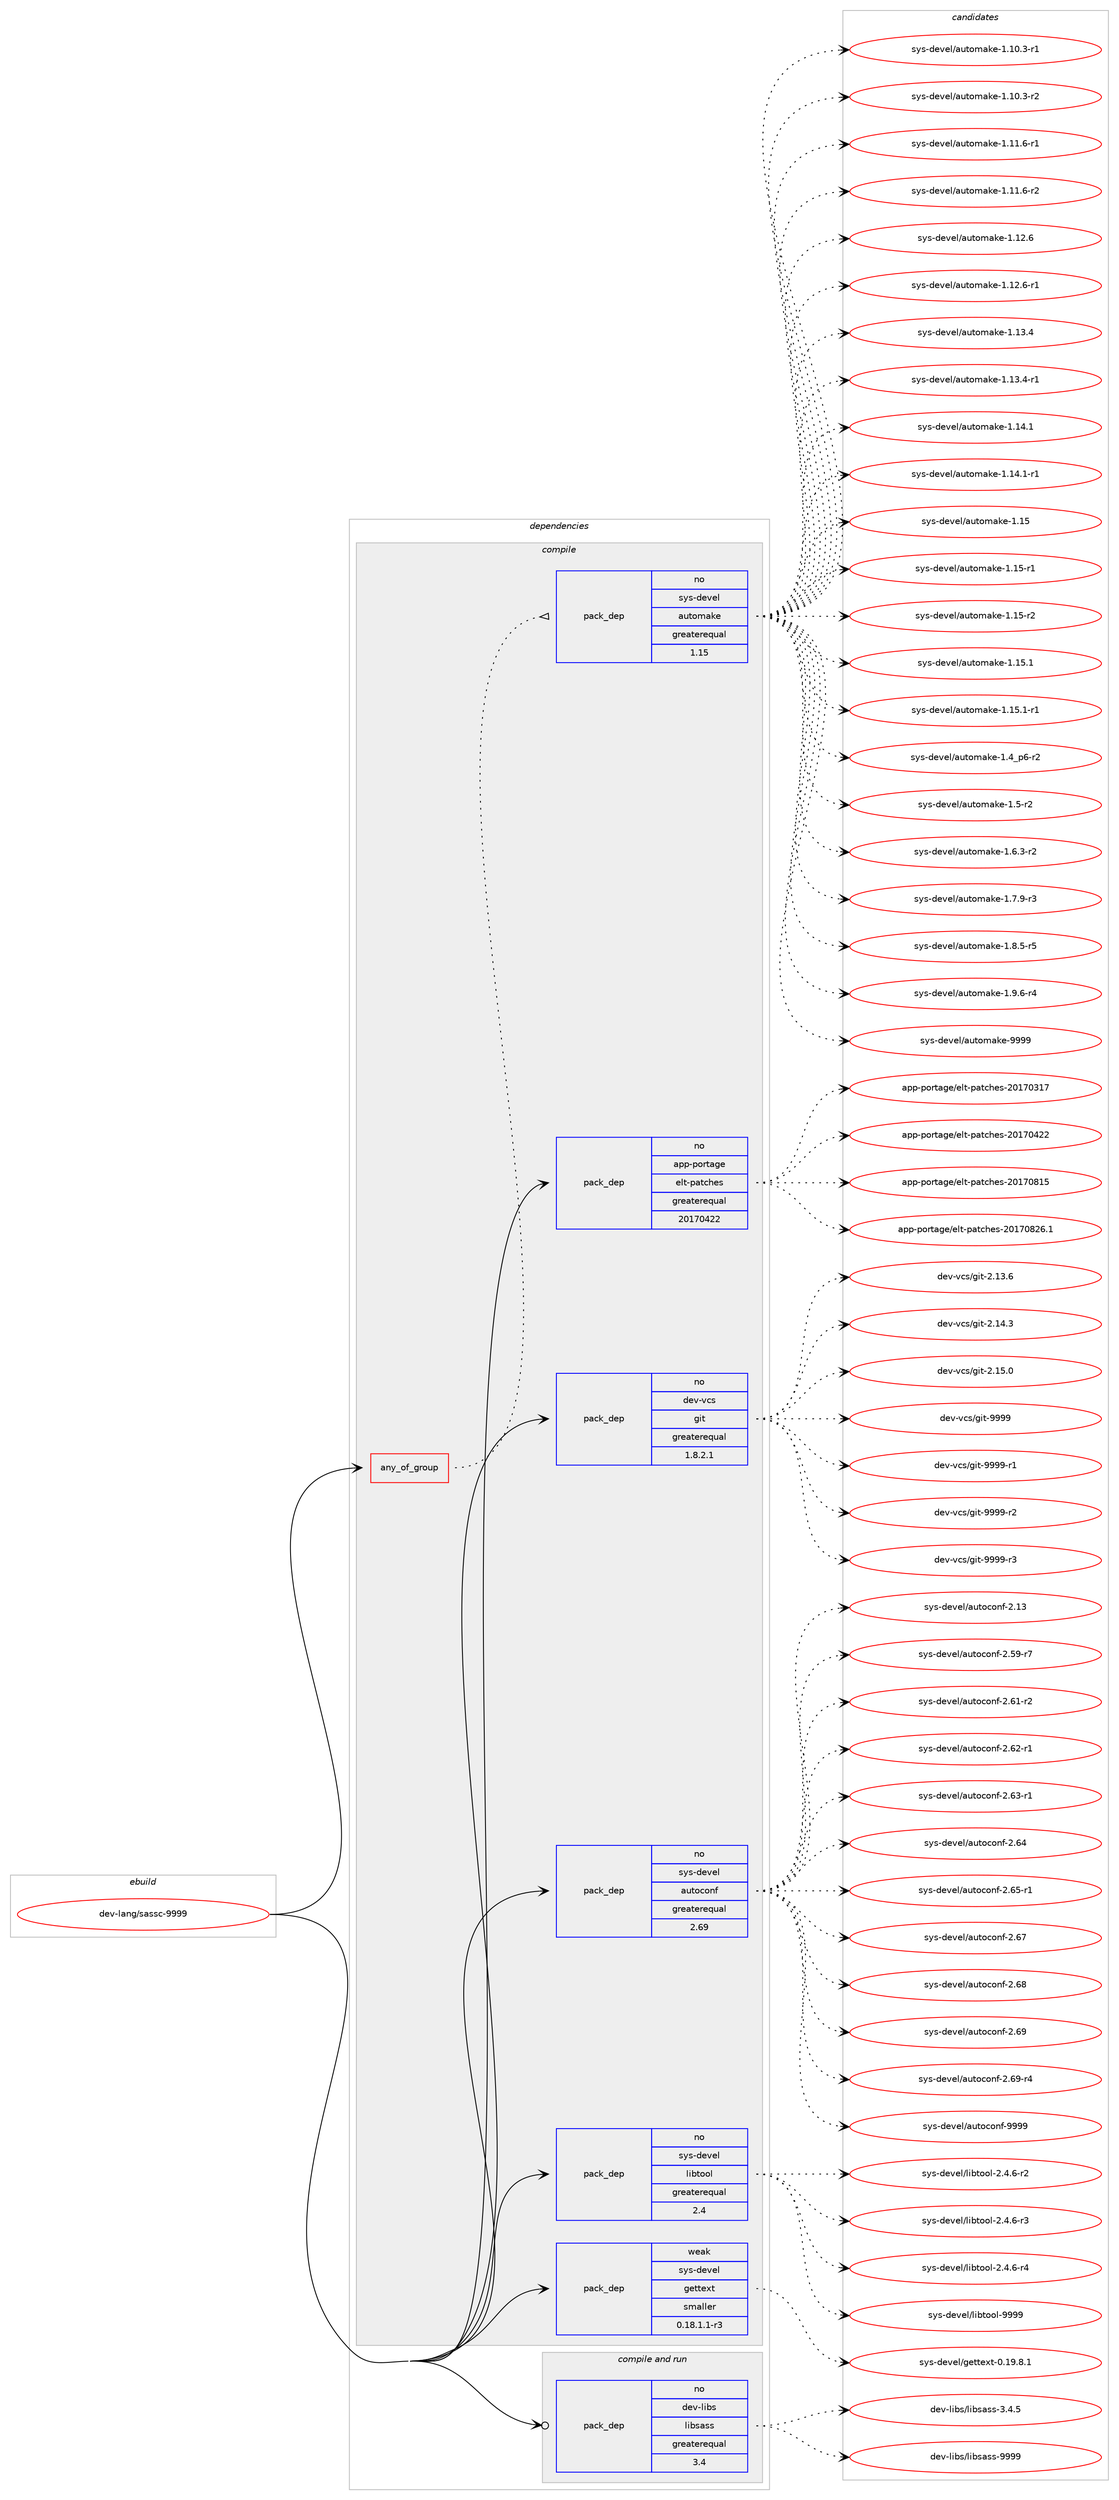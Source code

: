 digraph prolog {

# *************
# Graph options
# *************

newrank=true;
concentrate=true;
compound=true;
graph [rankdir=LR,fontname=Helvetica,fontsize=10,ranksep=1.5];#, ranksep=2.5, nodesep=0.2];
edge  [arrowhead=vee];
node  [fontname=Helvetica,fontsize=10];

# **********
# The ebuild
# **********

subgraph cluster_leftcol {
color=gray;
rank=same;
label=<<i>ebuild</i>>;
id [label="dev-lang/sassc-9999", color=red, width=4, href="../dev-lang/sassc-9999.svg"];
}

# ****************
# The dependencies
# ****************

subgraph cluster_midcol {
color=gray;
label=<<i>dependencies</i>>;
subgraph cluster_compile {
fillcolor="#eeeeee";
style=filled;
label=<<i>compile</i>>;
subgraph any3121 {
dependency109405 [label=<<TABLE BORDER="0" CELLBORDER="1" CELLSPACING="0" CELLPADDING="4"><TR><TD CELLPADDING="10">any_of_group</TD></TR></TABLE>>, shape=none, color=red];subgraph pack82576 {
dependency109406 [label=<<TABLE BORDER="0" CELLBORDER="1" CELLSPACING="0" CELLPADDING="4" WIDTH="220"><TR><TD ROWSPAN="6" CELLPADDING="30">pack_dep</TD></TR><TR><TD WIDTH="110">no</TD></TR><TR><TD>sys-devel</TD></TR><TR><TD>automake</TD></TR><TR><TD>greaterequal</TD></TR><TR><TD>1.15</TD></TR></TABLE>>, shape=none, color=blue];
}
dependency109405:e -> dependency109406:w [weight=20,style="dotted",arrowhead="oinv"];
}
id:e -> dependency109405:w [weight=20,style="solid",arrowhead="vee"];
subgraph pack82577 {
dependency109407 [label=<<TABLE BORDER="0" CELLBORDER="1" CELLSPACING="0" CELLPADDING="4" WIDTH="220"><TR><TD ROWSPAN="6" CELLPADDING="30">pack_dep</TD></TR><TR><TD WIDTH="110">no</TD></TR><TR><TD>app-portage</TD></TR><TR><TD>elt-patches</TD></TR><TR><TD>greaterequal</TD></TR><TR><TD>20170422</TD></TR></TABLE>>, shape=none, color=blue];
}
id:e -> dependency109407:w [weight=20,style="solid",arrowhead="vee"];
subgraph pack82578 {
dependency109408 [label=<<TABLE BORDER="0" CELLBORDER="1" CELLSPACING="0" CELLPADDING="4" WIDTH="220"><TR><TD ROWSPAN="6" CELLPADDING="30">pack_dep</TD></TR><TR><TD WIDTH="110">no</TD></TR><TR><TD>dev-vcs</TD></TR><TR><TD>git</TD></TR><TR><TD>greaterequal</TD></TR><TR><TD>1.8.2.1</TD></TR></TABLE>>, shape=none, color=blue];
}
id:e -> dependency109408:w [weight=20,style="solid",arrowhead="vee"];
subgraph pack82579 {
dependency109409 [label=<<TABLE BORDER="0" CELLBORDER="1" CELLSPACING="0" CELLPADDING="4" WIDTH="220"><TR><TD ROWSPAN="6" CELLPADDING="30">pack_dep</TD></TR><TR><TD WIDTH="110">no</TD></TR><TR><TD>sys-devel</TD></TR><TR><TD>autoconf</TD></TR><TR><TD>greaterequal</TD></TR><TR><TD>2.69</TD></TR></TABLE>>, shape=none, color=blue];
}
id:e -> dependency109409:w [weight=20,style="solid",arrowhead="vee"];
subgraph pack82580 {
dependency109410 [label=<<TABLE BORDER="0" CELLBORDER="1" CELLSPACING="0" CELLPADDING="4" WIDTH="220"><TR><TD ROWSPAN="6" CELLPADDING="30">pack_dep</TD></TR><TR><TD WIDTH="110">no</TD></TR><TR><TD>sys-devel</TD></TR><TR><TD>libtool</TD></TR><TR><TD>greaterequal</TD></TR><TR><TD>2.4</TD></TR></TABLE>>, shape=none, color=blue];
}
id:e -> dependency109410:w [weight=20,style="solid",arrowhead="vee"];
subgraph pack82581 {
dependency109411 [label=<<TABLE BORDER="0" CELLBORDER="1" CELLSPACING="0" CELLPADDING="4" WIDTH="220"><TR><TD ROWSPAN="6" CELLPADDING="30">pack_dep</TD></TR><TR><TD WIDTH="110">weak</TD></TR><TR><TD>sys-devel</TD></TR><TR><TD>gettext</TD></TR><TR><TD>smaller</TD></TR><TR><TD>0.18.1.1-r3</TD></TR></TABLE>>, shape=none, color=blue];
}
id:e -> dependency109411:w [weight=20,style="solid",arrowhead="vee"];
}
subgraph cluster_compileandrun {
fillcolor="#eeeeee";
style=filled;
label=<<i>compile and run</i>>;
subgraph pack82582 {
dependency109412 [label=<<TABLE BORDER="0" CELLBORDER="1" CELLSPACING="0" CELLPADDING="4" WIDTH="220"><TR><TD ROWSPAN="6" CELLPADDING="30">pack_dep</TD></TR><TR><TD WIDTH="110">no</TD></TR><TR><TD>dev-libs</TD></TR><TR><TD>libsass</TD></TR><TR><TD>greaterequal</TD></TR><TR><TD>3.4</TD></TR></TABLE>>, shape=none, color=blue];
}
id:e -> dependency109412:w [weight=20,style="solid",arrowhead="odotvee"];
}
subgraph cluster_run {
fillcolor="#eeeeee";
style=filled;
label=<<i>run</i>>;
}
}

# **************
# The candidates
# **************

subgraph cluster_choices {
rank=same;
color=gray;
label=<<i>candidates</i>>;

subgraph choice82576 {
color=black;
nodesep=1;
choice11512111545100101118101108479711711611110997107101454946494846514511449 [label="sys-devel/automake-1.10.3-r1", color=red, width=4,href="../sys-devel/automake-1.10.3-r1.svg"];
choice11512111545100101118101108479711711611110997107101454946494846514511450 [label="sys-devel/automake-1.10.3-r2", color=red, width=4,href="../sys-devel/automake-1.10.3-r2.svg"];
choice11512111545100101118101108479711711611110997107101454946494946544511449 [label="sys-devel/automake-1.11.6-r1", color=red, width=4,href="../sys-devel/automake-1.11.6-r1.svg"];
choice11512111545100101118101108479711711611110997107101454946494946544511450 [label="sys-devel/automake-1.11.6-r2", color=red, width=4,href="../sys-devel/automake-1.11.6-r2.svg"];
choice1151211154510010111810110847971171161111099710710145494649504654 [label="sys-devel/automake-1.12.6", color=red, width=4,href="../sys-devel/automake-1.12.6.svg"];
choice11512111545100101118101108479711711611110997107101454946495046544511449 [label="sys-devel/automake-1.12.6-r1", color=red, width=4,href="../sys-devel/automake-1.12.6-r1.svg"];
choice1151211154510010111810110847971171161111099710710145494649514652 [label="sys-devel/automake-1.13.4", color=red, width=4,href="../sys-devel/automake-1.13.4.svg"];
choice11512111545100101118101108479711711611110997107101454946495146524511449 [label="sys-devel/automake-1.13.4-r1", color=red, width=4,href="../sys-devel/automake-1.13.4-r1.svg"];
choice1151211154510010111810110847971171161111099710710145494649524649 [label="sys-devel/automake-1.14.1", color=red, width=4,href="../sys-devel/automake-1.14.1.svg"];
choice11512111545100101118101108479711711611110997107101454946495246494511449 [label="sys-devel/automake-1.14.1-r1", color=red, width=4,href="../sys-devel/automake-1.14.1-r1.svg"];
choice115121115451001011181011084797117116111109971071014549464953 [label="sys-devel/automake-1.15", color=red, width=4,href="../sys-devel/automake-1.15.svg"];
choice1151211154510010111810110847971171161111099710710145494649534511449 [label="sys-devel/automake-1.15-r1", color=red, width=4,href="../sys-devel/automake-1.15-r1.svg"];
choice1151211154510010111810110847971171161111099710710145494649534511450 [label="sys-devel/automake-1.15-r2", color=red, width=4,href="../sys-devel/automake-1.15-r2.svg"];
choice1151211154510010111810110847971171161111099710710145494649534649 [label="sys-devel/automake-1.15.1", color=red, width=4,href="../sys-devel/automake-1.15.1.svg"];
choice11512111545100101118101108479711711611110997107101454946495346494511449 [label="sys-devel/automake-1.15.1-r1", color=red, width=4,href="../sys-devel/automake-1.15.1-r1.svg"];
choice115121115451001011181011084797117116111109971071014549465295112544511450 [label="sys-devel/automake-1.4_p6-r2", color=red, width=4,href="../sys-devel/automake-1.4_p6-r2.svg"];
choice11512111545100101118101108479711711611110997107101454946534511450 [label="sys-devel/automake-1.5-r2", color=red, width=4,href="../sys-devel/automake-1.5-r2.svg"];
choice115121115451001011181011084797117116111109971071014549465446514511450 [label="sys-devel/automake-1.6.3-r2", color=red, width=4,href="../sys-devel/automake-1.6.3-r2.svg"];
choice115121115451001011181011084797117116111109971071014549465546574511451 [label="sys-devel/automake-1.7.9-r3", color=red, width=4,href="../sys-devel/automake-1.7.9-r3.svg"];
choice115121115451001011181011084797117116111109971071014549465646534511453 [label="sys-devel/automake-1.8.5-r5", color=red, width=4,href="../sys-devel/automake-1.8.5-r5.svg"];
choice115121115451001011181011084797117116111109971071014549465746544511452 [label="sys-devel/automake-1.9.6-r4", color=red, width=4,href="../sys-devel/automake-1.9.6-r4.svg"];
choice115121115451001011181011084797117116111109971071014557575757 [label="sys-devel/automake-9999", color=red, width=4,href="../sys-devel/automake-9999.svg"];
dependency109406:e -> choice11512111545100101118101108479711711611110997107101454946494846514511449:w [style=dotted,weight="100"];
dependency109406:e -> choice11512111545100101118101108479711711611110997107101454946494846514511450:w [style=dotted,weight="100"];
dependency109406:e -> choice11512111545100101118101108479711711611110997107101454946494946544511449:w [style=dotted,weight="100"];
dependency109406:e -> choice11512111545100101118101108479711711611110997107101454946494946544511450:w [style=dotted,weight="100"];
dependency109406:e -> choice1151211154510010111810110847971171161111099710710145494649504654:w [style=dotted,weight="100"];
dependency109406:e -> choice11512111545100101118101108479711711611110997107101454946495046544511449:w [style=dotted,weight="100"];
dependency109406:e -> choice1151211154510010111810110847971171161111099710710145494649514652:w [style=dotted,weight="100"];
dependency109406:e -> choice11512111545100101118101108479711711611110997107101454946495146524511449:w [style=dotted,weight="100"];
dependency109406:e -> choice1151211154510010111810110847971171161111099710710145494649524649:w [style=dotted,weight="100"];
dependency109406:e -> choice11512111545100101118101108479711711611110997107101454946495246494511449:w [style=dotted,weight="100"];
dependency109406:e -> choice115121115451001011181011084797117116111109971071014549464953:w [style=dotted,weight="100"];
dependency109406:e -> choice1151211154510010111810110847971171161111099710710145494649534511449:w [style=dotted,weight="100"];
dependency109406:e -> choice1151211154510010111810110847971171161111099710710145494649534511450:w [style=dotted,weight="100"];
dependency109406:e -> choice1151211154510010111810110847971171161111099710710145494649534649:w [style=dotted,weight="100"];
dependency109406:e -> choice11512111545100101118101108479711711611110997107101454946495346494511449:w [style=dotted,weight="100"];
dependency109406:e -> choice115121115451001011181011084797117116111109971071014549465295112544511450:w [style=dotted,weight="100"];
dependency109406:e -> choice11512111545100101118101108479711711611110997107101454946534511450:w [style=dotted,weight="100"];
dependency109406:e -> choice115121115451001011181011084797117116111109971071014549465446514511450:w [style=dotted,weight="100"];
dependency109406:e -> choice115121115451001011181011084797117116111109971071014549465546574511451:w [style=dotted,weight="100"];
dependency109406:e -> choice115121115451001011181011084797117116111109971071014549465646534511453:w [style=dotted,weight="100"];
dependency109406:e -> choice115121115451001011181011084797117116111109971071014549465746544511452:w [style=dotted,weight="100"];
dependency109406:e -> choice115121115451001011181011084797117116111109971071014557575757:w [style=dotted,weight="100"];
}
subgraph choice82577 {
color=black;
nodesep=1;
choice97112112451121111141169710310147101108116451129711699104101115455048495548514955 [label="app-portage/elt-patches-20170317", color=red, width=4,href="../app-portage/elt-patches-20170317.svg"];
choice97112112451121111141169710310147101108116451129711699104101115455048495548525050 [label="app-portage/elt-patches-20170422", color=red, width=4,href="../app-portage/elt-patches-20170422.svg"];
choice97112112451121111141169710310147101108116451129711699104101115455048495548564953 [label="app-portage/elt-patches-20170815", color=red, width=4,href="../app-portage/elt-patches-20170815.svg"];
choice971121124511211111411697103101471011081164511297116991041011154550484955485650544649 [label="app-portage/elt-patches-20170826.1", color=red, width=4,href="../app-portage/elt-patches-20170826.1.svg"];
dependency109407:e -> choice97112112451121111141169710310147101108116451129711699104101115455048495548514955:w [style=dotted,weight="100"];
dependency109407:e -> choice97112112451121111141169710310147101108116451129711699104101115455048495548525050:w [style=dotted,weight="100"];
dependency109407:e -> choice97112112451121111141169710310147101108116451129711699104101115455048495548564953:w [style=dotted,weight="100"];
dependency109407:e -> choice971121124511211111411697103101471011081164511297116991041011154550484955485650544649:w [style=dotted,weight="100"];
}
subgraph choice82578 {
color=black;
nodesep=1;
choice10010111845118991154710310511645504649514654 [label="dev-vcs/git-2.13.6", color=red, width=4,href="../dev-vcs/git-2.13.6.svg"];
choice10010111845118991154710310511645504649524651 [label="dev-vcs/git-2.14.3", color=red, width=4,href="../dev-vcs/git-2.14.3.svg"];
choice10010111845118991154710310511645504649534648 [label="dev-vcs/git-2.15.0", color=red, width=4,href="../dev-vcs/git-2.15.0.svg"];
choice1001011184511899115471031051164557575757 [label="dev-vcs/git-9999", color=red, width=4,href="../dev-vcs/git-9999.svg"];
choice10010111845118991154710310511645575757574511449 [label="dev-vcs/git-9999-r1", color=red, width=4,href="../dev-vcs/git-9999-r1.svg"];
choice10010111845118991154710310511645575757574511450 [label="dev-vcs/git-9999-r2", color=red, width=4,href="../dev-vcs/git-9999-r2.svg"];
choice10010111845118991154710310511645575757574511451 [label="dev-vcs/git-9999-r3", color=red, width=4,href="../dev-vcs/git-9999-r3.svg"];
dependency109408:e -> choice10010111845118991154710310511645504649514654:w [style=dotted,weight="100"];
dependency109408:e -> choice10010111845118991154710310511645504649524651:w [style=dotted,weight="100"];
dependency109408:e -> choice10010111845118991154710310511645504649534648:w [style=dotted,weight="100"];
dependency109408:e -> choice1001011184511899115471031051164557575757:w [style=dotted,weight="100"];
dependency109408:e -> choice10010111845118991154710310511645575757574511449:w [style=dotted,weight="100"];
dependency109408:e -> choice10010111845118991154710310511645575757574511450:w [style=dotted,weight="100"];
dependency109408:e -> choice10010111845118991154710310511645575757574511451:w [style=dotted,weight="100"];
}
subgraph choice82579 {
color=black;
nodesep=1;
choice115121115451001011181011084797117116111991111101024550464951 [label="sys-devel/autoconf-2.13", color=red, width=4,href="../sys-devel/autoconf-2.13.svg"];
choice1151211154510010111810110847971171161119911111010245504653574511455 [label="sys-devel/autoconf-2.59-r7", color=red, width=4,href="../sys-devel/autoconf-2.59-r7.svg"];
choice1151211154510010111810110847971171161119911111010245504654494511450 [label="sys-devel/autoconf-2.61-r2", color=red, width=4,href="../sys-devel/autoconf-2.61-r2.svg"];
choice1151211154510010111810110847971171161119911111010245504654504511449 [label="sys-devel/autoconf-2.62-r1", color=red, width=4,href="../sys-devel/autoconf-2.62-r1.svg"];
choice1151211154510010111810110847971171161119911111010245504654514511449 [label="sys-devel/autoconf-2.63-r1", color=red, width=4,href="../sys-devel/autoconf-2.63-r1.svg"];
choice115121115451001011181011084797117116111991111101024550465452 [label="sys-devel/autoconf-2.64", color=red, width=4,href="../sys-devel/autoconf-2.64.svg"];
choice1151211154510010111810110847971171161119911111010245504654534511449 [label="sys-devel/autoconf-2.65-r1", color=red, width=4,href="../sys-devel/autoconf-2.65-r1.svg"];
choice115121115451001011181011084797117116111991111101024550465455 [label="sys-devel/autoconf-2.67", color=red, width=4,href="../sys-devel/autoconf-2.67.svg"];
choice115121115451001011181011084797117116111991111101024550465456 [label="sys-devel/autoconf-2.68", color=red, width=4,href="../sys-devel/autoconf-2.68.svg"];
choice115121115451001011181011084797117116111991111101024550465457 [label="sys-devel/autoconf-2.69", color=red, width=4,href="../sys-devel/autoconf-2.69.svg"];
choice1151211154510010111810110847971171161119911111010245504654574511452 [label="sys-devel/autoconf-2.69-r4", color=red, width=4,href="../sys-devel/autoconf-2.69-r4.svg"];
choice115121115451001011181011084797117116111991111101024557575757 [label="sys-devel/autoconf-9999", color=red, width=4,href="../sys-devel/autoconf-9999.svg"];
dependency109409:e -> choice115121115451001011181011084797117116111991111101024550464951:w [style=dotted,weight="100"];
dependency109409:e -> choice1151211154510010111810110847971171161119911111010245504653574511455:w [style=dotted,weight="100"];
dependency109409:e -> choice1151211154510010111810110847971171161119911111010245504654494511450:w [style=dotted,weight="100"];
dependency109409:e -> choice1151211154510010111810110847971171161119911111010245504654504511449:w [style=dotted,weight="100"];
dependency109409:e -> choice1151211154510010111810110847971171161119911111010245504654514511449:w [style=dotted,weight="100"];
dependency109409:e -> choice115121115451001011181011084797117116111991111101024550465452:w [style=dotted,weight="100"];
dependency109409:e -> choice1151211154510010111810110847971171161119911111010245504654534511449:w [style=dotted,weight="100"];
dependency109409:e -> choice115121115451001011181011084797117116111991111101024550465455:w [style=dotted,weight="100"];
dependency109409:e -> choice115121115451001011181011084797117116111991111101024550465456:w [style=dotted,weight="100"];
dependency109409:e -> choice115121115451001011181011084797117116111991111101024550465457:w [style=dotted,weight="100"];
dependency109409:e -> choice1151211154510010111810110847971171161119911111010245504654574511452:w [style=dotted,weight="100"];
dependency109409:e -> choice115121115451001011181011084797117116111991111101024557575757:w [style=dotted,weight="100"];
}
subgraph choice82580 {
color=black;
nodesep=1;
choice1151211154510010111810110847108105981161111111084550465246544511450 [label="sys-devel/libtool-2.4.6-r2", color=red, width=4,href="../sys-devel/libtool-2.4.6-r2.svg"];
choice1151211154510010111810110847108105981161111111084550465246544511451 [label="sys-devel/libtool-2.4.6-r3", color=red, width=4,href="../sys-devel/libtool-2.4.6-r3.svg"];
choice1151211154510010111810110847108105981161111111084550465246544511452 [label="sys-devel/libtool-2.4.6-r4", color=red, width=4,href="../sys-devel/libtool-2.4.6-r4.svg"];
choice1151211154510010111810110847108105981161111111084557575757 [label="sys-devel/libtool-9999", color=red, width=4,href="../sys-devel/libtool-9999.svg"];
dependency109410:e -> choice1151211154510010111810110847108105981161111111084550465246544511450:w [style=dotted,weight="100"];
dependency109410:e -> choice1151211154510010111810110847108105981161111111084550465246544511451:w [style=dotted,weight="100"];
dependency109410:e -> choice1151211154510010111810110847108105981161111111084550465246544511452:w [style=dotted,weight="100"];
dependency109410:e -> choice1151211154510010111810110847108105981161111111084557575757:w [style=dotted,weight="100"];
}
subgraph choice82581 {
color=black;
nodesep=1;
choice1151211154510010111810110847103101116116101120116454846495746564649 [label="sys-devel/gettext-0.19.8.1", color=red, width=4,href="../sys-devel/gettext-0.19.8.1.svg"];
dependency109411:e -> choice1151211154510010111810110847103101116116101120116454846495746564649:w [style=dotted,weight="100"];
}
subgraph choice82582 {
color=black;
nodesep=1;
choice1001011184510810598115471081059811597115115455146524653 [label="dev-libs/libsass-3.4.5", color=red, width=4,href="../dev-libs/libsass-3.4.5.svg"];
choice10010111845108105981154710810598115971151154557575757 [label="dev-libs/libsass-9999", color=red, width=4,href="../dev-libs/libsass-9999.svg"];
dependency109412:e -> choice1001011184510810598115471081059811597115115455146524653:w [style=dotted,weight="100"];
dependency109412:e -> choice10010111845108105981154710810598115971151154557575757:w [style=dotted,weight="100"];
}
}

}
